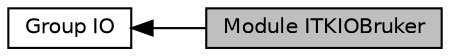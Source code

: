digraph "Module ITKIOBruker"
{
  edge [fontname="Helvetica",fontsize="10",labelfontname="Helvetica",labelfontsize="10"];
  node [fontname="Helvetica",fontsize="10",shape=box];
  rankdir=LR;
  Node2 [label="Group IO",height=0.2,width=0.4,color="black", fillcolor="white", style="filled",URL="$group__Group-IO.html",tooltip=" "];
  Node1 [label="Module ITKIOBruker",height=0.2,width=0.4,color="black", fillcolor="grey75", style="filled", fontcolor="black",tooltip=" "];
  Node2->Node1 [shape=plaintext, dir="back", style="solid"];
}
